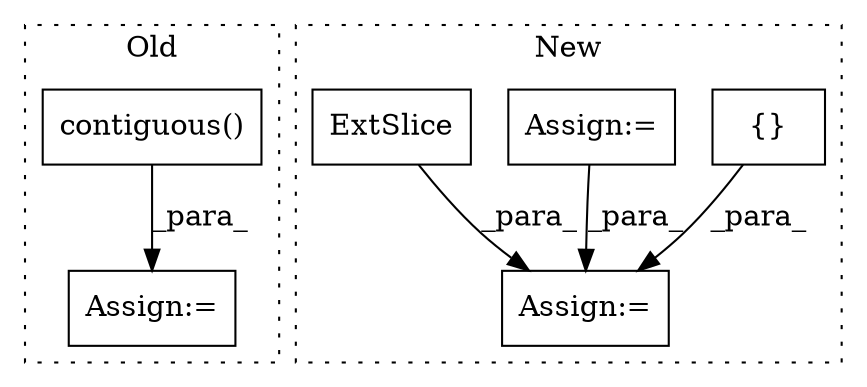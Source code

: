 digraph G {
subgraph cluster0 {
1 [label="contiguous()" a="75" s="1320" l="32" shape="box"];
3 [label="Assign:=" a="68" s="1316" l="4" shape="box"];
label = "Old";
style="dotted";
}
subgraph cluster1 {
2 [label="{}" a="59" s="1430,1434" l="1,0" shape="box"];
4 [label="Assign:=" a="68" s="2172" l="3" shape="box"];
5 [label="Assign:=" a="68" s="1294" l="3" shape="box"];
6 [label="ExtSlice" a="85" s="1329" l="16" shape="box"];
label = "New";
style="dotted";
}
1 -> 3 [label="_para_"];
2 -> 4 [label="_para_"];
5 -> 4 [label="_para_"];
6 -> 4 [label="_para_"];
}